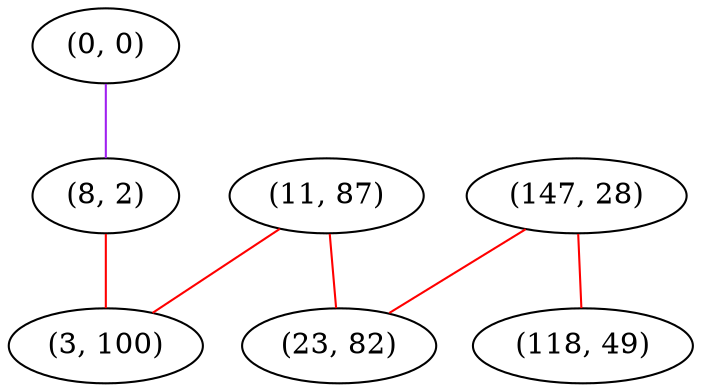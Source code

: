 graph "" {
"(0, 0)";
"(147, 28)";
"(8, 2)";
"(118, 49)";
"(11, 87)";
"(3, 100)";
"(23, 82)";
"(0, 0)" -- "(8, 2)"  [color=purple, key=0, weight=4];
"(147, 28)" -- "(118, 49)"  [color=red, key=0, weight=1];
"(147, 28)" -- "(23, 82)"  [color=red, key=0, weight=1];
"(8, 2)" -- "(3, 100)"  [color=red, key=0, weight=1];
"(11, 87)" -- "(3, 100)"  [color=red, key=0, weight=1];
"(11, 87)" -- "(23, 82)"  [color=red, key=0, weight=1];
}
